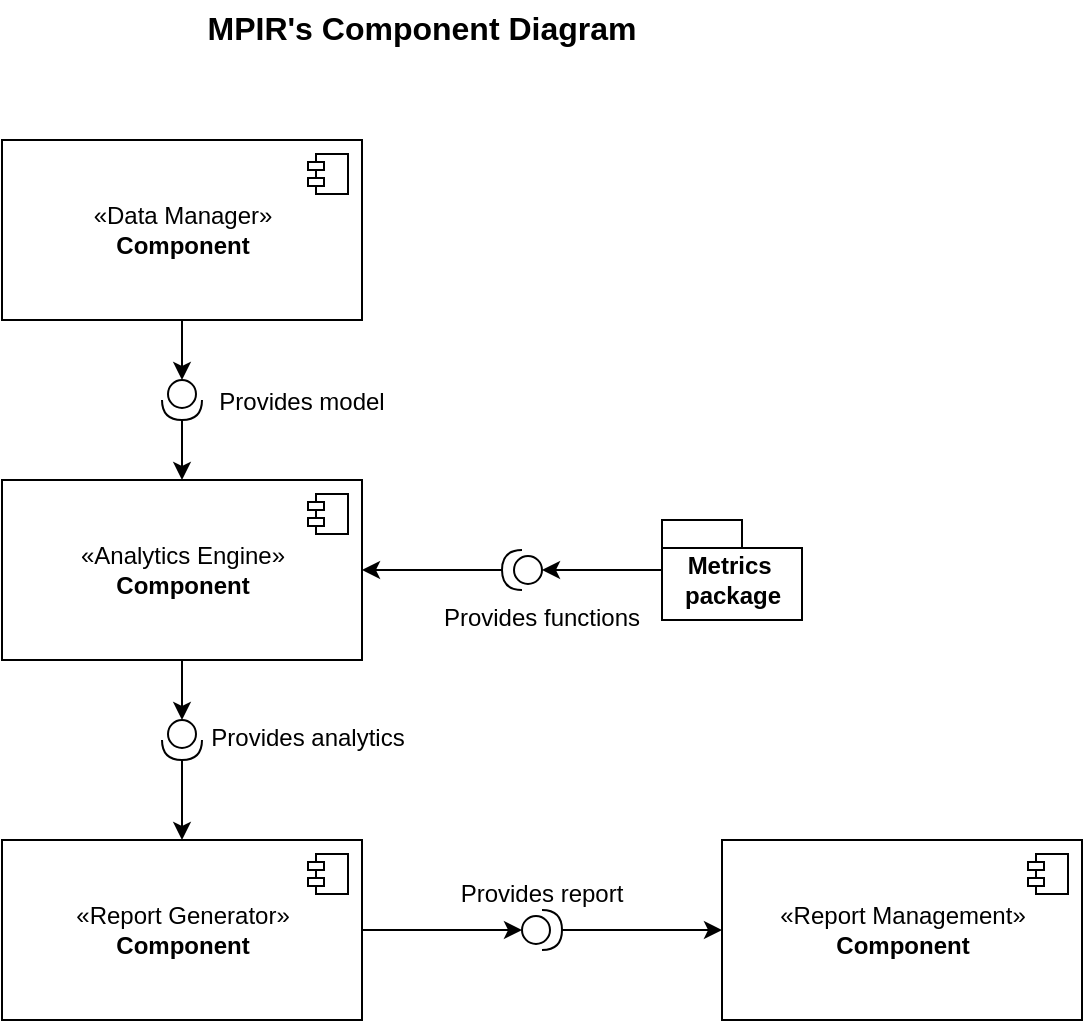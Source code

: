<mxfile version="10.5.1" type="github"><diagram id="s8CuasdWftnU8fBlGj6R" name="Page-1"><mxGraphModel dx="918" dy="545" grid="1" gridSize="10" guides="1" tooltips="1" connect="1" arrows="1" fold="1" page="1" pageScale="1" pageWidth="827" pageHeight="1169" math="0" shadow="0"><root><mxCell id="0"/><mxCell id="1" parent="0"/><mxCell id="_A7j_k_zkKscURPdGGi4-32" value="" style="edgeStyle=orthogonalEdgeStyle;rounded=0;orthogonalLoop=1;jettySize=auto;html=1;entryX=0;entryY=0.5;entryDx=0;entryDy=0;entryPerimeter=0;" edge="1" parent="1" source="_A7j_k_zkKscURPdGGi4-1" target="_A7j_k_zkKscURPdGGi4-9"><mxGeometry relative="1" as="geometry"><mxPoint x="310" y="210" as="targetPoint"/></mxGeometry></mxCell><mxCell id="_A7j_k_zkKscURPdGGi4-1" value="«Data Manager»&lt;br&gt;&lt;b&gt;Component&lt;/b&gt;" style="html=1;" vertex="1" parent="1"><mxGeometry x="220" y="100" width="180" height="90" as="geometry"/></mxCell><mxCell id="_A7j_k_zkKscURPdGGi4-2" value="" style="shape=component;jettyWidth=8;jettyHeight=4;" vertex="1" parent="_A7j_k_zkKscURPdGGi4-1"><mxGeometry x="1" width="20" height="20" relative="1" as="geometry"><mxPoint x="-27" y="7" as="offset"/></mxGeometry></mxCell><mxCell id="_A7j_k_zkKscURPdGGi4-30" value="«Data Manager»&lt;br&gt;&lt;b&gt;Component&lt;/b&gt;" style="html=1;" vertex="1" parent="1"><mxGeometry x="220" y="270" width="180" height="90" as="geometry"/></mxCell><mxCell id="_A7j_k_zkKscURPdGGi4-31" value="" style="shape=component;jettyWidth=8;jettyHeight=4;" vertex="1" parent="_A7j_k_zkKscURPdGGi4-30"><mxGeometry x="1" width="20" height="20" relative="1" as="geometry"><mxPoint x="-27" y="7" as="offset"/></mxGeometry></mxCell><mxCell id="_A7j_k_zkKscURPdGGi4-37" value="" style="edgeStyle=orthogonalEdgeStyle;rounded=0;orthogonalLoop=1;jettySize=auto;html=1;entryX=0;entryY=0.5;entryDx=0;entryDy=0;entryPerimeter=0;" edge="1" parent="1" source="_A7j_k_zkKscURPdGGi4-3" target="_A7j_k_zkKscURPdGGi4-12"><mxGeometry relative="1" as="geometry"/></mxCell><mxCell id="_A7j_k_zkKscURPdGGi4-3" value="«Analytics Engine»&lt;br&gt;&lt;b&gt;Component&lt;/b&gt;" style="html=1;" vertex="1" parent="1"><mxGeometry x="220" y="270" width="180" height="90" as="geometry"/></mxCell><mxCell id="_A7j_k_zkKscURPdGGi4-4" value="" style="shape=component;jettyWidth=8;jettyHeight=4;" vertex="1" parent="_A7j_k_zkKscURPdGGi4-3"><mxGeometry x="1" width="20" height="20" relative="1" as="geometry"><mxPoint x="-27" y="7" as="offset"/></mxGeometry></mxCell><mxCell id="_A7j_k_zkKscURPdGGi4-38" value="" style="edgeStyle=orthogonalEdgeStyle;rounded=0;orthogonalLoop=1;jettySize=auto;html=1;" edge="1" parent="1" source="_A7j_k_zkKscURPdGGi4-6" target="_A7j_k_zkKscURPdGGi4-20"><mxGeometry relative="1" as="geometry"/></mxCell><mxCell id="_A7j_k_zkKscURPdGGi4-6" value="«Report Generator»&lt;br&gt;&lt;b&gt;Component&lt;/b&gt;" style="html=1;" vertex="1" parent="1"><mxGeometry x="220" y="450" width="180" height="90" as="geometry"/></mxCell><mxCell id="_A7j_k_zkKscURPdGGi4-7" value="" style="shape=component;jettyWidth=8;jettyHeight=4;" vertex="1" parent="_A7j_k_zkKscURPdGGi4-6"><mxGeometry x="1" width="20" height="20" relative="1" as="geometry"><mxPoint x="-27" y="7" as="offset"/></mxGeometry></mxCell><mxCell id="_A7j_k_zkKscURPdGGi4-36" value="" style="edgeStyle=orthogonalEdgeStyle;rounded=0;orthogonalLoop=1;jettySize=auto;html=1;" edge="1" parent="1" source="_A7j_k_zkKscURPdGGi4-8" target="_A7j_k_zkKscURPdGGi4-17"><mxGeometry relative="1" as="geometry"/></mxCell><mxCell id="_A7j_k_zkKscURPdGGi4-8" value="Metrics&amp;nbsp;&lt;br&gt;package&lt;br&gt;" style="shape=folder;fontStyle=1;spacingTop=10;tabWidth=40;tabHeight=14;tabPosition=left;html=1;" vertex="1" parent="1"><mxGeometry x="550" y="290" width="70" height="50" as="geometry"/></mxCell><mxCell id="_A7j_k_zkKscURPdGGi4-39" value="" style="edgeStyle=orthogonalEdgeStyle;rounded=0;orthogonalLoop=1;jettySize=auto;html=1;" edge="1" parent="1" source="_A7j_k_zkKscURPdGGi4-9" target="_A7j_k_zkKscURPdGGi4-3"><mxGeometry relative="1" as="geometry"/></mxCell><mxCell id="_A7j_k_zkKscURPdGGi4-9" value="" style="shape=providedRequiredInterface;html=1;verticalLabelPosition=bottom;rotation=90;" vertex="1" parent="1"><mxGeometry x="300" y="220" width="20" height="20" as="geometry"/></mxCell><mxCell id="_A7j_k_zkKscURPdGGi4-40" value="" style="edgeStyle=orthogonalEdgeStyle;rounded=0;orthogonalLoop=1;jettySize=auto;html=1;" edge="1" parent="1" source="_A7j_k_zkKscURPdGGi4-12" target="_A7j_k_zkKscURPdGGi4-6"><mxGeometry relative="1" as="geometry"/></mxCell><mxCell id="_A7j_k_zkKscURPdGGi4-12" value="" style="shape=providedRequiredInterface;html=1;verticalLabelPosition=bottom;rotation=90;" vertex="1" parent="1"><mxGeometry x="300" y="390" width="20" height="20" as="geometry"/></mxCell><mxCell id="_A7j_k_zkKscURPdGGi4-19" style="edgeStyle=orthogonalEdgeStyle;rounded=0;orthogonalLoop=1;jettySize=auto;html=1;" edge="1" parent="1" source="_A7j_k_zkKscURPdGGi4-17" target="_A7j_k_zkKscURPdGGi4-3"><mxGeometry relative="1" as="geometry"/></mxCell><mxCell id="_A7j_k_zkKscURPdGGi4-17" value="" style="shape=providedRequiredInterface;html=1;verticalLabelPosition=bottom;rotation=180;" vertex="1" parent="1"><mxGeometry x="470" y="305" width="20" height="20" as="geometry"/></mxCell><mxCell id="_A7j_k_zkKscURPdGGi4-23" value="" style="edgeStyle=orthogonalEdgeStyle;rounded=0;orthogonalLoop=1;jettySize=auto;html=1;" edge="1" parent="1" source="_A7j_k_zkKscURPdGGi4-20" target="_A7j_k_zkKscURPdGGi4-21"><mxGeometry relative="1" as="geometry"/></mxCell><mxCell id="_A7j_k_zkKscURPdGGi4-20" value="" style="shape=providedRequiredInterface;html=1;verticalLabelPosition=bottom;" vertex="1" parent="1"><mxGeometry x="480" y="485" width="20" height="20" as="geometry"/></mxCell><mxCell id="_A7j_k_zkKscURPdGGi4-21" value="«Report Management»&lt;br&gt;&lt;b&gt;Component&lt;/b&gt;" style="html=1;" vertex="1" parent="1"><mxGeometry x="580" y="450" width="180" height="90" as="geometry"/></mxCell><mxCell id="_A7j_k_zkKscURPdGGi4-22" value="" style="shape=component;jettyWidth=8;jettyHeight=4;" vertex="1" parent="_A7j_k_zkKscURPdGGi4-21"><mxGeometry x="1" width="20" height="20" relative="1" as="geometry"><mxPoint x="-27" y="7" as="offset"/></mxGeometry></mxCell><mxCell id="_A7j_k_zkKscURPdGGi4-25" value="Provides model" style="text;align=center;fontStyle=0;verticalAlign=middle;spacingLeft=3;spacingRight=3;strokeColor=none;rotatable=0;points=[[0,0.5],[1,0.5]];portConstraint=eastwest;" vertex="1" parent="1"><mxGeometry x="330" y="217" width="80" height="26" as="geometry"/></mxCell><mxCell id="_A7j_k_zkKscURPdGGi4-26" value="Provides analytics" style="text;align=center;fontStyle=0;verticalAlign=middle;spacingLeft=3;spacingRight=3;strokeColor=none;rotatable=0;points=[[0,0.5],[1,0.5]];portConstraint=eastwest;" vertex="1" parent="1"><mxGeometry x="333" y="385" width="80" height="26" as="geometry"/></mxCell><mxCell id="_A7j_k_zkKscURPdGGi4-27" value="Provides functions" style="text;align=center;fontStyle=0;verticalAlign=middle;spacingLeft=3;spacingRight=3;strokeColor=none;rotatable=0;points=[[0,0.5],[1,0.5]];portConstraint=eastwest;" vertex="1" parent="1"><mxGeometry x="450" y="325" width="80" height="26" as="geometry"/></mxCell><mxCell id="_A7j_k_zkKscURPdGGi4-28" value="Provides report" style="text;align=center;fontStyle=0;verticalAlign=middle;spacingLeft=3;spacingRight=3;strokeColor=none;rotatable=0;points=[[0,0.5],[1,0.5]];portConstraint=eastwest;" vertex="1" parent="1"><mxGeometry x="450" y="463" width="80" height="26" as="geometry"/></mxCell><mxCell id="_A7j_k_zkKscURPdGGi4-41" value="MPIR's Component Diagram" style="text;align=center;fontStyle=1;verticalAlign=middle;spacingLeft=3;spacingRight=3;strokeColor=none;rotatable=0;points=[[0,0.5],[1,0.5]];portConstraint=eastwest;fontSize=16;" vertex="1" parent="1"><mxGeometry x="390" y="30" width="80" height="26" as="geometry"/></mxCell></root></mxGraphModel></diagram></mxfile>
